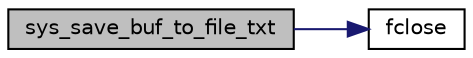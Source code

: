 digraph "sys_save_buf_to_file_txt"
{
 // LATEX_PDF_SIZE
  edge [fontname="Helvetica",fontsize="10",labelfontname="Helvetica",labelfontsize="10"];
  node [fontname="Helvetica",fontsize="10",shape=record];
  rankdir="LR";
  Node1 [label="sys_save_buf_to_file_txt",height=0.2,width=0.4,color="black", fillcolor="grey75", style="filled", fontcolor="black",tooltip=" "];
  Node1 -> Node2 [color="midnightblue",fontsize="10",style="solid",fontname="Helvetica"];
  Node2 [label="fclose",height=0.2,width=0.4,color="black", fillcolor="white", style="filled",URL="$gen__test_8m.html#a14e2cbac46a5d611bf112b1f4beb7021",tooltip=" "];
}
